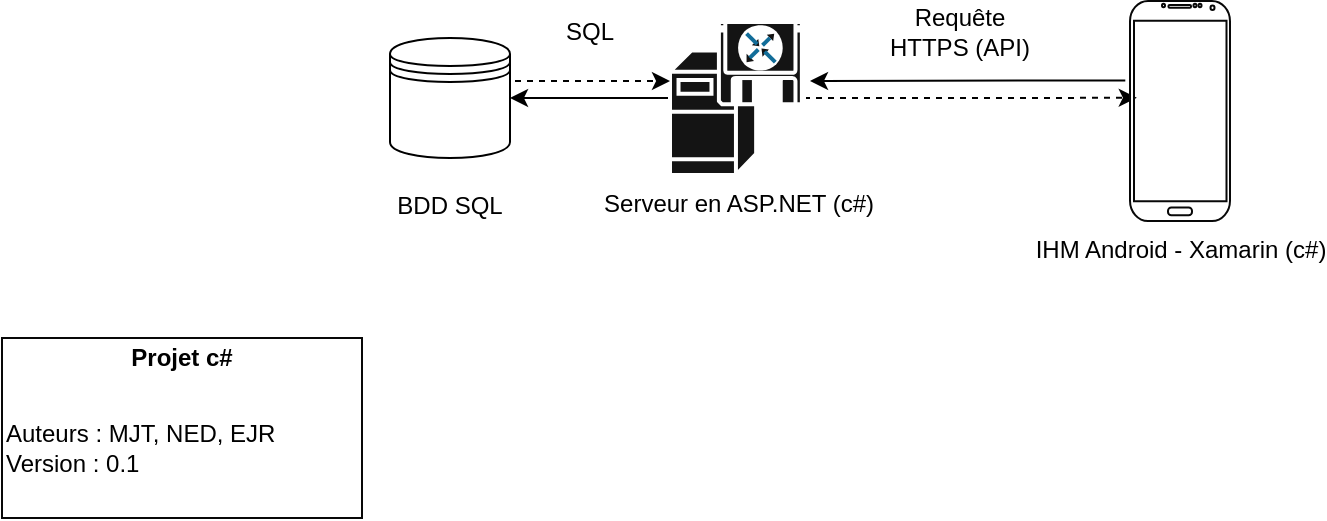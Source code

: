 <mxfile version="15.5.6" type="device"><diagram id="RpOiJ1Vj563-DF--zATH" name="Page-1"><mxGraphModel dx="438" dy="494" grid="1" gridSize="10" guides="1" tooltips="1" connect="1" arrows="1" fold="1" page="1" pageScale="1" pageWidth="827" pageHeight="1169" math="0" shadow="0"><root><mxCell id="0"/><mxCell id="1" parent="0"/><mxCell id="mfQUfSpmnSz8L15FGByD-6" style="edgeStyle=orthogonalEdgeStyle;rounded=0;orthogonalLoop=1;jettySize=auto;html=1;exitX=0;exitY=0.5;exitDx=0;exitDy=0;exitPerimeter=0;entryX=1;entryY=0.5;entryDx=0;entryDy=0;" edge="1" parent="1" source="mfQUfSpmnSz8L15FGByD-3" target="mfQUfSpmnSz8L15FGByD-4"><mxGeometry relative="1" as="geometry"><Array as="points"><mxPoint x="304" y="220.5"/><mxPoint x="304" y="220.5"/></Array></mxGeometry></mxCell><mxCell id="mfQUfSpmnSz8L15FGByD-11" style="edgeStyle=orthogonalEdgeStyle;rounded=0;orthogonalLoop=1;jettySize=auto;html=1;exitX=1;exitY=0.5;exitDx=0;exitDy=0;exitPerimeter=0;entryX=0.068;entryY=0.44;entryDx=0;entryDy=0;entryPerimeter=0;dashed=1;" edge="1" parent="1" source="mfQUfSpmnSz8L15FGByD-3" target="mfQUfSpmnSz8L15FGByD-10"><mxGeometry relative="1" as="geometry"/></mxCell><mxCell id="mfQUfSpmnSz8L15FGByD-3" value="Serveur en ASP.NET (c#)" style="shape=mxgraph.cisco.servers.software_based_server;sketch=0;html=1;pointerEvents=1;dashed=0;fillColor=#141414;strokeColor=#ffffff;strokeWidth=2;verticalLabelPosition=bottom;verticalAlign=top;align=center;outlineConnect=0;" vertex="1" parent="1"><mxGeometry x="344" y="181.5" width="67" height="77" as="geometry"/></mxCell><mxCell id="mfQUfSpmnSz8L15FGByD-4" value="" style="shape=datastore;whiteSpace=wrap;html=1;strokeColor=#000000;" vertex="1" parent="1"><mxGeometry x="204" y="190" width="60" height="60" as="geometry"/></mxCell><mxCell id="mfQUfSpmnSz8L15FGByD-5" value="BDD SQL" style="text;html=1;strokeColor=none;fillColor=none;align=center;verticalAlign=middle;whiteSpace=wrap;rounded=0;" vertex="1" parent="1"><mxGeometry x="204" y="258.5" width="60" height="30" as="geometry"/></mxCell><mxCell id="mfQUfSpmnSz8L15FGByD-8" style="edgeStyle=orthogonalEdgeStyle;rounded=0;orthogonalLoop=1;jettySize=auto;html=1;exitX=1;exitY=0.3;exitDx=0;exitDy=0;dashed=1;" edge="1" parent="1" source="mfQUfSpmnSz8L15FGByD-4" target="mfQUfSpmnSz8L15FGByD-3"><mxGeometry relative="1" as="geometry"><mxPoint x="264" y="141.5" as="sourcePoint"/><mxPoint x="324" y="211.5" as="targetPoint"/><Array as="points"><mxPoint x="264" y="211.5"/></Array></mxGeometry></mxCell><mxCell id="mfQUfSpmnSz8L15FGByD-9" value="SQL" style="text;html=1;strokeColor=none;fillColor=none;align=center;verticalAlign=middle;whiteSpace=wrap;rounded=0;" vertex="1" parent="1"><mxGeometry x="274" y="171.5" width="60" height="30" as="geometry"/></mxCell><mxCell id="mfQUfSpmnSz8L15FGByD-10" value="IHM Android - Xamarin (c#)" style="verticalLabelPosition=bottom;verticalAlign=top;html=1;shadow=0;dashed=0;strokeWidth=1;shape=mxgraph.android.phone2;strokeColor=#080808;" vertex="1" parent="1"><mxGeometry x="574" y="171.5" width="50" height="110" as="geometry"/></mxCell><mxCell id="mfQUfSpmnSz8L15FGByD-12" style="edgeStyle=orthogonalEdgeStyle;rounded=0;orthogonalLoop=1;jettySize=auto;html=1;exitX=-0.047;exitY=0.361;exitDx=0;exitDy=0;exitPerimeter=0;" edge="1" parent="1" source="mfQUfSpmnSz8L15FGByD-10"><mxGeometry relative="1" as="geometry"><mxPoint x="563" y="211.5" as="sourcePoint"/><mxPoint x="414" y="211.5" as="targetPoint"/><Array as="points"><mxPoint x="563" y="211.5"/></Array></mxGeometry></mxCell><mxCell id="mfQUfSpmnSz8L15FGByD-13" value="Requête HTTPS (API)" style="text;html=1;strokeColor=none;fillColor=none;align=center;verticalAlign=middle;whiteSpace=wrap;rounded=0;" vertex="1" parent="1"><mxGeometry x="444" y="171.5" width="90" height="30" as="geometry"/></mxCell><mxCell id="mfQUfSpmnSz8L15FGByD-17" value="" style="group" vertex="1" connectable="0" parent="1"><mxGeometry x="10" y="340" width="180" height="90" as="geometry"/></mxCell><mxCell id="mfQUfSpmnSz8L15FGByD-14" value="" style="rounded=0;whiteSpace=wrap;html=1;strokeColor=#080808;fillColor=#FFF;" vertex="1" parent="mfQUfSpmnSz8L15FGByD-17"><mxGeometry width="180" height="90" as="geometry"/></mxCell><mxCell id="mfQUfSpmnSz8L15FGByD-15" value="&lt;b&gt;Projet c#&lt;/b&gt;" style="text;html=1;strokeColor=none;fillColor=none;align=center;verticalAlign=middle;whiteSpace=wrap;rounded=0;" vertex="1" parent="mfQUfSpmnSz8L15FGByD-17"><mxGeometry width="180" height="20" as="geometry"/></mxCell><mxCell id="mfQUfSpmnSz8L15FGByD-16" value="Auteurs : MJT, NED, EJR&lt;br&gt;Version : 0.1" style="text;html=1;strokeColor=none;fillColor=none;align=left;verticalAlign=middle;whiteSpace=wrap;rounded=0;" vertex="1" parent="mfQUfSpmnSz8L15FGByD-17"><mxGeometry y="20" width="180" height="70" as="geometry"/></mxCell></root></mxGraphModel></diagram></mxfile>
